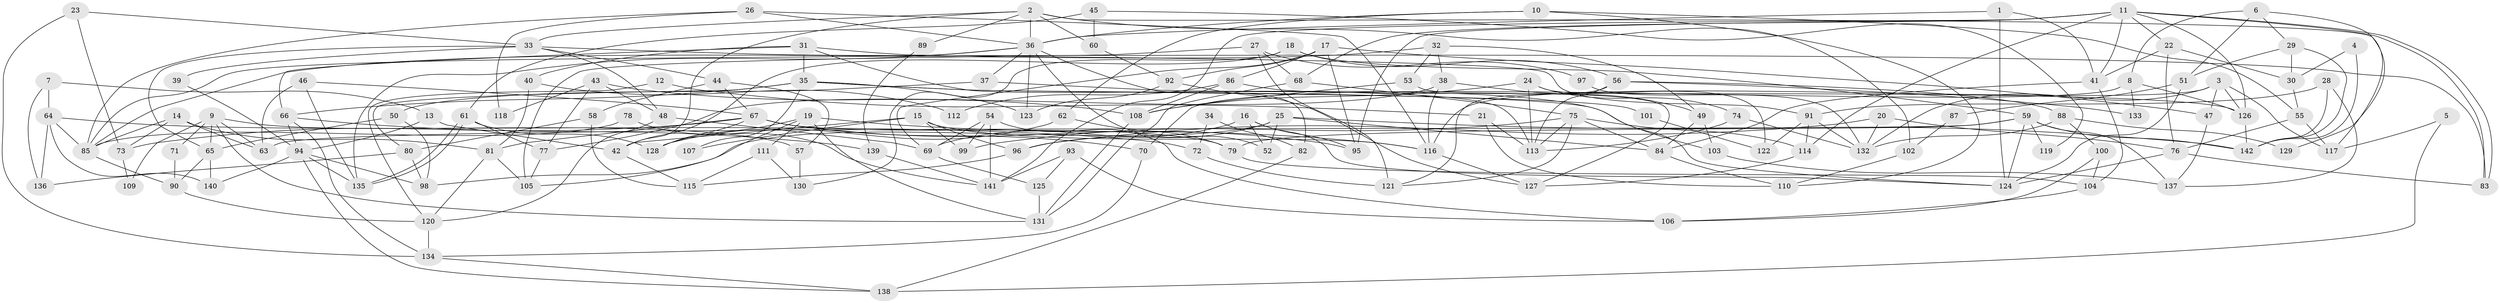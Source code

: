 // Generated by graph-tools (version 1.1) at 2025/11/02/27/25 16:11:23]
// undirected, 142 vertices, 284 edges
graph export_dot {
graph [start="1"]
  node [color=gray90,style=filled];
  1;
  2;
  3;
  4;
  5;
  6;
  7;
  8;
  9;
  10;
  11;
  12;
  13;
  14;
  15;
  16;
  17;
  18;
  19;
  20;
  21;
  22;
  23;
  24;
  25;
  26;
  27;
  28;
  29;
  30;
  31;
  32;
  33;
  34;
  35;
  36;
  37;
  38;
  39;
  40;
  41;
  42;
  43;
  44;
  45;
  46;
  47;
  48;
  49;
  50;
  51;
  52;
  53;
  54;
  55;
  56;
  57;
  58;
  59;
  60;
  61;
  62;
  63;
  64;
  65;
  66;
  67;
  68;
  69;
  70;
  71;
  72;
  73;
  74;
  75;
  76;
  77;
  78;
  79;
  80;
  81;
  82;
  83;
  84;
  85;
  86;
  87;
  88;
  89;
  90;
  91;
  92;
  93;
  94;
  95;
  96;
  97;
  98;
  99;
  100;
  101;
  102;
  103;
  104;
  105;
  106;
  107;
  108;
  109;
  110;
  111;
  112;
  113;
  114;
  115;
  116;
  117;
  118;
  119;
  120;
  121;
  122;
  123;
  124;
  125;
  126;
  127;
  128;
  129;
  130;
  131;
  132;
  133;
  134;
  135;
  136;
  137;
  138;
  139;
  140;
  141;
  142;
  1 -- 36;
  1 -- 41;
  1 -- 124;
  2 -- 117;
  2 -- 33;
  2 -- 36;
  2 -- 42;
  2 -- 60;
  2 -- 89;
  2 -- 102;
  3 -- 126;
  3 -- 47;
  3 -- 116;
  3 -- 117;
  3 -- 132;
  4 -- 30;
  4 -- 142;
  5 -- 138;
  5 -- 117;
  6 -- 51;
  6 -- 8;
  6 -- 29;
  6 -- 129;
  7 -- 64;
  7 -- 13;
  7 -- 136;
  8 -- 126;
  8 -- 70;
  8 -- 133;
  9 -- 131;
  9 -- 65;
  9 -- 57;
  9 -- 63;
  9 -- 71;
  9 -- 109;
  10 -- 62;
  10 -- 36;
  10 -- 55;
  10 -- 110;
  11 -- 95;
  11 -- 83;
  11 -- 83;
  11 -- 22;
  11 -- 41;
  11 -- 68;
  11 -- 114;
  11 -- 126;
  11 -- 141;
  12 -- 21;
  12 -- 120;
  13 -- 42;
  13 -- 94;
  14 -- 85;
  14 -- 63;
  14 -- 73;
  14 -- 81;
  15 -- 96;
  15 -- 116;
  15 -- 42;
  15 -- 99;
  15 -- 107;
  16 -- 124;
  16 -- 69;
  16 -- 52;
  16 -- 95;
  17 -- 95;
  17 -- 92;
  17 -- 47;
  17 -- 69;
  17 -- 86;
  18 -- 42;
  18 -- 59;
  18 -- 56;
  18 -- 130;
  19 -- 116;
  19 -- 105;
  19 -- 111;
  19 -- 128;
  19 -- 131;
  20 -- 132;
  20 -- 96;
  20 -- 76;
  21 -- 110;
  21 -- 113;
  22 -- 76;
  22 -- 30;
  22 -- 41;
  23 -- 73;
  23 -- 33;
  23 -- 134;
  24 -- 113;
  24 -- 108;
  24 -- 74;
  24 -- 122;
  25 -- 84;
  25 -- 52;
  25 -- 96;
  25 -- 98;
  25 -- 142;
  26 -- 116;
  26 -- 36;
  26 -- 85;
  26 -- 118;
  27 -- 105;
  27 -- 68;
  27 -- 97;
  27 -- 121;
  28 -- 91;
  28 -- 142;
  28 -- 137;
  29 -- 142;
  29 -- 30;
  29 -- 51;
  30 -- 55;
  31 -- 35;
  31 -- 91;
  31 -- 40;
  31 -- 66;
  31 -- 113;
  32 -- 85;
  32 -- 49;
  32 -- 38;
  32 -- 53;
  33 -- 83;
  33 -- 48;
  33 -- 39;
  33 -- 44;
  33 -- 65;
  34 -- 82;
  34 -- 72;
  35 -- 80;
  35 -- 66;
  35 -- 101;
  35 -- 103;
  35 -- 107;
  35 -- 123;
  36 -- 85;
  36 -- 37;
  36 -- 52;
  36 -- 82;
  36 -- 123;
  36 -- 135;
  37 -- 124;
  37 -- 50;
  38 -- 77;
  38 -- 49;
  38 -- 116;
  39 -- 94;
  40 -- 81;
  40 -- 112;
  41 -- 84;
  41 -- 104;
  42 -- 115;
  43 -- 48;
  43 -- 108;
  43 -- 77;
  43 -- 118;
  44 -- 67;
  44 -- 57;
  44 -- 58;
  45 -- 60;
  45 -- 61;
  45 -- 119;
  46 -- 135;
  46 -- 63;
  46 -- 67;
  47 -- 137;
  48 -- 120;
  48 -- 69;
  49 -- 103;
  49 -- 84;
  50 -- 65;
  50 -- 98;
  51 -- 124;
  51 -- 87;
  53 -- 127;
  53 -- 108;
  54 -- 69;
  54 -- 99;
  54 -- 106;
  54 -- 141;
  55 -- 76;
  55 -- 117;
  56 -- 113;
  56 -- 88;
  56 -- 121;
  56 -- 133;
  57 -- 130;
  58 -- 115;
  58 -- 80;
  59 -- 124;
  59 -- 142;
  59 -- 63;
  59 -- 79;
  59 -- 119;
  59 -- 137;
  60 -- 92;
  61 -- 135;
  61 -- 135;
  61 -- 128;
  61 -- 77;
  62 -- 79;
  62 -- 128;
  64 -- 85;
  64 -- 136;
  64 -- 72;
  64 -- 140;
  65 -- 140;
  65 -- 90;
  66 -- 94;
  66 -- 134;
  66 -- 139;
  67 -- 79;
  67 -- 70;
  67 -- 73;
  67 -- 81;
  67 -- 95;
  67 -- 128;
  68 -- 75;
  68 -- 131;
  69 -- 125;
  70 -- 134;
  71 -- 90;
  72 -- 121;
  73 -- 109;
  74 -- 113;
  74 -- 132;
  75 -- 84;
  75 -- 121;
  75 -- 99;
  75 -- 113;
  75 -- 114;
  76 -- 83;
  76 -- 124;
  77 -- 105;
  78 -- 85;
  78 -- 141;
  79 -- 104;
  80 -- 98;
  80 -- 136;
  81 -- 105;
  81 -- 120;
  82 -- 138;
  84 -- 110;
  85 -- 90;
  86 -- 108;
  86 -- 112;
  86 -- 126;
  87 -- 102;
  88 -- 132;
  88 -- 100;
  88 -- 129;
  89 -- 139;
  90 -- 120;
  91 -- 114;
  91 -- 132;
  91 -- 122;
  92 -- 127;
  92 -- 123;
  93 -- 106;
  93 -- 141;
  93 -- 125;
  94 -- 135;
  94 -- 98;
  94 -- 138;
  94 -- 140;
  96 -- 115;
  97 -- 132;
  100 -- 104;
  100 -- 106;
  101 -- 122;
  102 -- 110;
  103 -- 137;
  104 -- 106;
  108 -- 131;
  111 -- 130;
  111 -- 115;
  114 -- 127;
  116 -- 127;
  120 -- 134;
  125 -- 131;
  126 -- 142;
  134 -- 138;
  139 -- 141;
}
